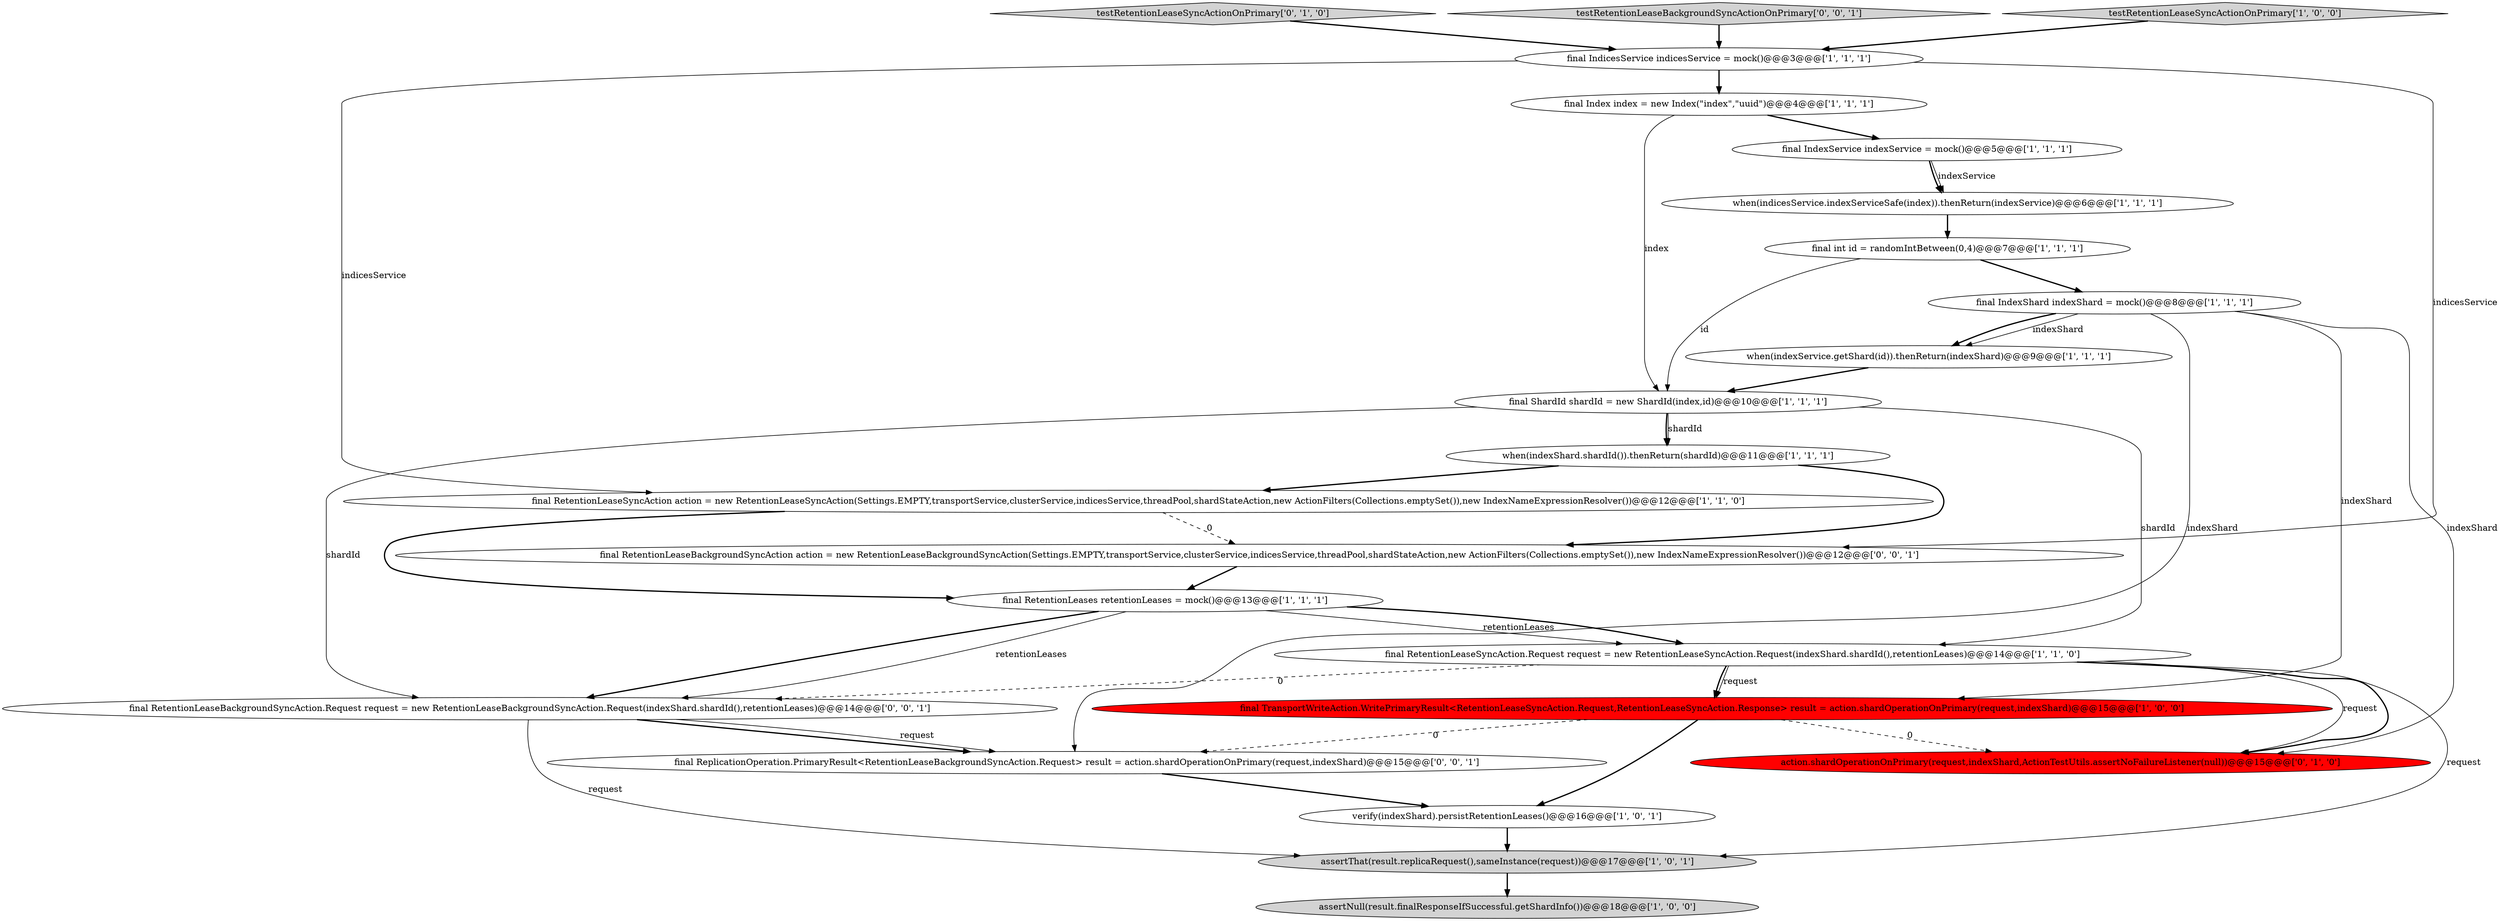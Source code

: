 digraph {
17 [style = filled, label = "action.shardOperationOnPrimary(request,indexShard,ActionTestUtils.assertNoFailureListener(null))@@@15@@@['0', '1', '0']", fillcolor = red, shape = ellipse image = "AAA1AAABBB2BBB"];
14 [style = filled, label = "when(indexService.getShard(id)).thenReturn(indexShard)@@@9@@@['1', '1', '1']", fillcolor = white, shape = ellipse image = "AAA0AAABBB1BBB"];
6 [style = filled, label = "final RetentionLeases retentionLeases = mock()@@@13@@@['1', '1', '1']", fillcolor = white, shape = ellipse image = "AAA0AAABBB1BBB"];
21 [style = filled, label = "final ReplicationOperation.PrimaryResult<RetentionLeaseBackgroundSyncAction.Request> result = action.shardOperationOnPrimary(request,indexShard)@@@15@@@['0', '0', '1']", fillcolor = white, shape = ellipse image = "AAA0AAABBB3BBB"];
12 [style = filled, label = "final RetentionLeaseSyncAction action = new RetentionLeaseSyncAction(Settings.EMPTY,transportService,clusterService,indicesService,threadPool,shardStateAction,new ActionFilters(Collections.emptySet()),new IndexNameExpressionResolver())@@@12@@@['1', '1', '0']", fillcolor = white, shape = ellipse image = "AAA0AAABBB1BBB"];
18 [style = filled, label = "testRetentionLeaseSyncActionOnPrimary['0', '1', '0']", fillcolor = lightgray, shape = diamond image = "AAA0AAABBB2BBB"];
22 [style = filled, label = "testRetentionLeaseBackgroundSyncActionOnPrimary['0', '0', '1']", fillcolor = lightgray, shape = diamond image = "AAA0AAABBB3BBB"];
3 [style = filled, label = "final IndexService indexService = mock()@@@5@@@['1', '1', '1']", fillcolor = white, shape = ellipse image = "AAA0AAABBB1BBB"];
10 [style = filled, label = "assertNull(result.finalResponseIfSuccessful.getShardInfo())@@@18@@@['1', '0', '0']", fillcolor = lightgray, shape = ellipse image = "AAA0AAABBB1BBB"];
19 [style = filled, label = "final RetentionLeaseBackgroundSyncAction action = new RetentionLeaseBackgroundSyncAction(Settings.EMPTY,transportService,clusterService,indicesService,threadPool,shardStateAction,new ActionFilters(Collections.emptySet()),new IndexNameExpressionResolver())@@@12@@@['0', '0', '1']", fillcolor = white, shape = ellipse image = "AAA0AAABBB3BBB"];
2 [style = filled, label = "final Index index = new Index(\"index\",\"uuid\")@@@4@@@['1', '1', '1']", fillcolor = white, shape = ellipse image = "AAA0AAABBB1BBB"];
20 [style = filled, label = "final RetentionLeaseBackgroundSyncAction.Request request = new RetentionLeaseBackgroundSyncAction.Request(indexShard.shardId(),retentionLeases)@@@14@@@['0', '0', '1']", fillcolor = white, shape = ellipse image = "AAA0AAABBB3BBB"];
4 [style = filled, label = "final IndicesService indicesService = mock()@@@3@@@['1', '1', '1']", fillcolor = white, shape = ellipse image = "AAA0AAABBB1BBB"];
7 [style = filled, label = "assertThat(result.replicaRequest(),sameInstance(request))@@@17@@@['1', '0', '1']", fillcolor = lightgray, shape = ellipse image = "AAA0AAABBB1BBB"];
15 [style = filled, label = "final ShardId shardId = new ShardId(index,id)@@@10@@@['1', '1', '1']", fillcolor = white, shape = ellipse image = "AAA0AAABBB1BBB"];
5 [style = filled, label = "when(indexShard.shardId()).thenReturn(shardId)@@@11@@@['1', '1', '1']", fillcolor = white, shape = ellipse image = "AAA0AAABBB1BBB"];
8 [style = filled, label = "final int id = randomIntBetween(0,4)@@@7@@@['1', '1', '1']", fillcolor = white, shape = ellipse image = "AAA0AAABBB1BBB"];
0 [style = filled, label = "verify(indexShard).persistRetentionLeases()@@@16@@@['1', '0', '1']", fillcolor = white, shape = ellipse image = "AAA0AAABBB1BBB"];
11 [style = filled, label = "when(indicesService.indexServiceSafe(index)).thenReturn(indexService)@@@6@@@['1', '1', '1']", fillcolor = white, shape = ellipse image = "AAA0AAABBB1BBB"];
16 [style = filled, label = "testRetentionLeaseSyncActionOnPrimary['1', '0', '0']", fillcolor = lightgray, shape = diamond image = "AAA0AAABBB1BBB"];
9 [style = filled, label = "final TransportWriteAction.WritePrimaryResult<RetentionLeaseSyncAction.Request,RetentionLeaseSyncAction.Response> result = action.shardOperationOnPrimary(request,indexShard)@@@15@@@['1', '0', '0']", fillcolor = red, shape = ellipse image = "AAA1AAABBB1BBB"];
13 [style = filled, label = "final IndexShard indexShard = mock()@@@8@@@['1', '1', '1']", fillcolor = white, shape = ellipse image = "AAA0AAABBB1BBB"];
1 [style = filled, label = "final RetentionLeaseSyncAction.Request request = new RetentionLeaseSyncAction.Request(indexShard.shardId(),retentionLeases)@@@14@@@['1', '1', '0']", fillcolor = white, shape = ellipse image = "AAA0AAABBB1BBB"];
3->11 [style = solid, label="indexService"];
9->0 [style = bold, label=""];
21->0 [style = bold, label=""];
2->15 [style = solid, label="index"];
15->5 [style = solid, label="shardId"];
6->20 [style = solid, label="retentionLeases"];
7->10 [style = bold, label=""];
2->3 [style = bold, label=""];
6->1 [style = solid, label="retentionLeases"];
3->11 [style = bold, label=""];
8->15 [style = solid, label="id"];
4->2 [style = bold, label=""];
20->7 [style = solid, label="request"];
19->6 [style = bold, label=""];
12->6 [style = bold, label=""];
13->14 [style = solid, label="indexShard"];
13->9 [style = solid, label="indexShard"];
1->7 [style = solid, label="request"];
1->17 [style = solid, label="request"];
1->9 [style = bold, label=""];
15->5 [style = bold, label=""];
1->17 [style = bold, label=""];
0->7 [style = bold, label=""];
22->4 [style = bold, label=""];
20->21 [style = bold, label=""];
15->1 [style = solid, label="shardId"];
6->20 [style = bold, label=""];
5->19 [style = bold, label=""];
6->1 [style = bold, label=""];
13->21 [style = solid, label="indexShard"];
1->20 [style = dashed, label="0"];
18->4 [style = bold, label=""];
4->12 [style = solid, label="indicesService"];
12->19 [style = dashed, label="0"];
5->12 [style = bold, label=""];
9->21 [style = dashed, label="0"];
9->17 [style = dashed, label="0"];
13->17 [style = solid, label="indexShard"];
11->8 [style = bold, label=""];
15->20 [style = solid, label="shardId"];
14->15 [style = bold, label=""];
1->9 [style = solid, label="request"];
16->4 [style = bold, label=""];
20->21 [style = solid, label="request"];
13->14 [style = bold, label=""];
8->13 [style = bold, label=""];
4->19 [style = solid, label="indicesService"];
}
